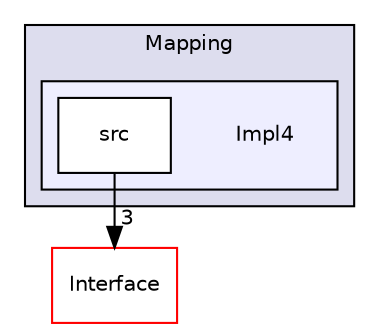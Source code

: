 digraph "/home/travis/build/AliceO2Group/AliceO2/Detectors/MUON/MCH/Mapping/Impl4" {
  bgcolor=transparent;
  compound=true
  node [ fontsize="10", fontname="Helvetica"];
  edge [ labelfontsize="10", labelfontname="Helvetica"];
  subgraph clusterdir_b098e3604916eca5f90f2bb1c75b7880 {
    graph [ bgcolor="#ddddee", pencolor="black", label="Mapping" fontname="Helvetica", fontsize="10", URL="dir_b098e3604916eca5f90f2bb1c75b7880.html"]
  subgraph clusterdir_36764c87fef99b027eb6f2b8f190bcd4 {
    graph [ bgcolor="#eeeeff", pencolor="black", label="" URL="dir_36764c87fef99b027eb6f2b8f190bcd4.html"];
    dir_36764c87fef99b027eb6f2b8f190bcd4 [shape=plaintext label="Impl4"];
    dir_bdd0605cabab0d69b5da099407eca6e8 [shape=box label="src" color="black" fillcolor="white" style="filled" URL="dir_bdd0605cabab0d69b5da099407eca6e8.html"];
  }
  }
  dir_bb33a65c2c121b6655a8db1556a9cb2b [shape=box label="Interface" color="red" URL="dir_bb33a65c2c121b6655a8db1556a9cb2b.html"];
  dir_bdd0605cabab0d69b5da099407eca6e8->dir_bb33a65c2c121b6655a8db1556a9cb2b [headlabel="3", labeldistance=1.5 headhref="dir_000579_000561.html"];
}
